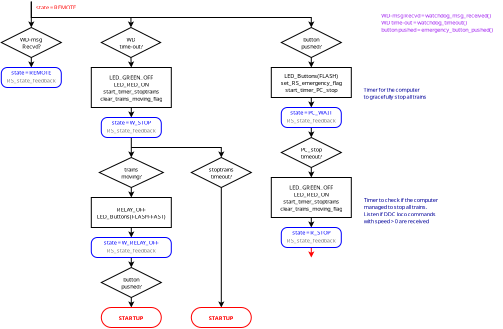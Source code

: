 <?xml version="1.0" encoding="UTF-8"?>
<dia:diagram xmlns:dia="http://www.lysator.liu.se/~alla/dia/">
  <dia:layer name="Background" visible="true" active="true">
    <dia:object type="Flowchart - Diamond" version="0" id="O0">
      <dia:attribute name="obj_pos">
        <dia:point val="0.5,1.5"/>
      </dia:attribute>
      <dia:attribute name="obj_bb">
        <dia:rectangle val="0.49,1.49;3.51,3.01"/>
      </dia:attribute>
      <dia:attribute name="elem_corner">
        <dia:point val="0.5,1.5"/>
      </dia:attribute>
      <dia:attribute name="elem_width">
        <dia:real val="3.0"/>
      </dia:attribute>
      <dia:attribute name="elem_height">
        <dia:real val="1.5"/>
      </dia:attribute>
      <dia:attribute name="border_width">
        <dia:real val="0.02"/>
      </dia:attribute>
      <dia:attribute name="show_background">
        <dia:boolean val="true"/>
      </dia:attribute>
      <dia:attribute name="padding">
        <dia:real val="0"/>
      </dia:attribute>
      <dia:attribute name="text">
        <dia:composite type="text">
          <dia:attribute name="string">
            <dia:string>#WD-msg
Recvd?#</dia:string>
          </dia:attribute>
          <dia:attribute name="font">
            <dia:font family="sans" style="0" name="Helvetica"/>
          </dia:attribute>
          <dia:attribute name="height">
            <dia:real val="0.353"/>
          </dia:attribute>
          <dia:attribute name="pos">
            <dia:point val="2,2.16"/>
          </dia:attribute>
          <dia:attribute name="color">
            <dia:color val="#000000"/>
          </dia:attribute>
          <dia:attribute name="alignment">
            <dia:enum val="1"/>
          </dia:attribute>
        </dia:composite>
      </dia:attribute>
    </dia:object>
    <dia:object type="Standard - Text" version="1" id="O1">
      <dia:attribute name="obj_pos">
        <dia:point val="2.239,0.596"/>
      </dia:attribute>
      <dia:attribute name="obj_bb">
        <dia:rectangle val="2.239,0.334;4.564,0.664"/>
      </dia:attribute>
      <dia:attribute name="text">
        <dia:composite type="text">
          <dia:attribute name="string">
            <dia:string>#state = REMOTE#</dia:string>
          </dia:attribute>
          <dia:attribute name="font">
            <dia:font family="sans" style="0" name="Helvetica"/>
          </dia:attribute>
          <dia:attribute name="height">
            <dia:real val="0.353"/>
          </dia:attribute>
          <dia:attribute name="pos">
            <dia:point val="2.239,0.596"/>
          </dia:attribute>
          <dia:attribute name="color">
            <dia:color val="#ff0000"/>
          </dia:attribute>
          <dia:attribute name="alignment">
            <dia:enum val="0"/>
          </dia:attribute>
        </dia:composite>
      </dia:attribute>
      <dia:attribute name="valign">
        <dia:enum val="3"/>
      </dia:attribute>
    </dia:object>
    <dia:object type="Standard - ZigZagLine" version="1" id="O2">
      <dia:attribute name="obj_pos">
        <dia:point val="2,0.206"/>
      </dia:attribute>
      <dia:attribute name="obj_bb">
        <dia:rectangle val="1.844,0.181;2.156,1.556"/>
      </dia:attribute>
      <dia:attribute name="orth_points">
        <dia:point val="2,0.206"/>
        <dia:point val="2,0.806"/>
        <dia:point val="2,0.806"/>
        <dia:point val="2,1.5"/>
      </dia:attribute>
      <dia:attribute name="orth_orient">
        <dia:enum val="1"/>
        <dia:enum val="0"/>
        <dia:enum val="1"/>
      </dia:attribute>
      <dia:attribute name="autorouting">
        <dia:boolean val="false"/>
      </dia:attribute>
      <dia:attribute name="line_width">
        <dia:real val="0.05"/>
      </dia:attribute>
      <dia:attribute name="end_arrow">
        <dia:enum val="22"/>
      </dia:attribute>
      <dia:attribute name="end_arrow_length">
        <dia:real val="0.2"/>
      </dia:attribute>
      <dia:attribute name="end_arrow_width">
        <dia:real val="0.2"/>
      </dia:attribute>
      <dia:connections>
        <dia:connection handle="1" to="O0" connection="0"/>
      </dia:connections>
    </dia:object>
    <dia:object type="Standard - Line" version="0" id="O3">
      <dia:attribute name="obj_pos">
        <dia:point val="2,3"/>
      </dia:attribute>
      <dia:attribute name="obj_bb">
        <dia:rectangle val="1.844,2.975;2.156,3.556"/>
      </dia:attribute>
      <dia:attribute name="conn_endpoints">
        <dia:point val="2,3"/>
        <dia:point val="2,3.5"/>
      </dia:attribute>
      <dia:attribute name="numcp">
        <dia:int val="1"/>
      </dia:attribute>
      <dia:attribute name="line_width">
        <dia:real val="0.05"/>
      </dia:attribute>
      <dia:attribute name="end_arrow">
        <dia:enum val="22"/>
      </dia:attribute>
      <dia:attribute name="end_arrow_length">
        <dia:real val="0.2"/>
      </dia:attribute>
      <dia:attribute name="end_arrow_width">
        <dia:real val="0.2"/>
      </dia:attribute>
      <dia:connections>
        <dia:connection handle="0" to="O0" connection="8"/>
        <dia:connection handle="1" to="O27" connection="1"/>
      </dia:connections>
    </dia:object>
    <dia:object type="Flowchart - Diamond" version="0" id="O4">
      <dia:attribute name="obj_pos">
        <dia:point val="5.5,1.5"/>
      </dia:attribute>
      <dia:attribute name="obj_bb">
        <dia:rectangle val="5.49,1.49;8.475,3.01"/>
      </dia:attribute>
      <dia:attribute name="elem_corner">
        <dia:point val="5.5,1.5"/>
      </dia:attribute>
      <dia:attribute name="elem_width">
        <dia:real val="2.965"/>
      </dia:attribute>
      <dia:attribute name="elem_height">
        <dia:real val="1.5"/>
      </dia:attribute>
      <dia:attribute name="border_width">
        <dia:real val="0.02"/>
      </dia:attribute>
      <dia:attribute name="show_background">
        <dia:boolean val="true"/>
      </dia:attribute>
      <dia:attribute name="padding">
        <dia:real val="0"/>
      </dia:attribute>
      <dia:attribute name="text">
        <dia:composite type="text">
          <dia:attribute name="string">
            <dia:string>#WD
time-out?#</dia:string>
          </dia:attribute>
          <dia:attribute name="font">
            <dia:font family="sans" style="0" name="Helvetica"/>
          </dia:attribute>
          <dia:attribute name="height">
            <dia:real val="0.353"/>
          </dia:attribute>
          <dia:attribute name="pos">
            <dia:point val="6.982,2.16"/>
          </dia:attribute>
          <dia:attribute name="color">
            <dia:color val="#000000"/>
          </dia:attribute>
          <dia:attribute name="alignment">
            <dia:enum val="1"/>
          </dia:attribute>
        </dia:composite>
      </dia:attribute>
    </dia:object>
    <dia:object type="Flowchart - Diamond" version="0" id="O5">
      <dia:attribute name="obj_pos">
        <dia:point val="14.5,1.5"/>
      </dia:attribute>
      <dia:attribute name="obj_bb">
        <dia:rectangle val="14.49,1.49;17.51,3.01"/>
      </dia:attribute>
      <dia:attribute name="elem_corner">
        <dia:point val="14.5,1.5"/>
      </dia:attribute>
      <dia:attribute name="elem_width">
        <dia:real val="3"/>
      </dia:attribute>
      <dia:attribute name="elem_height">
        <dia:real val="1.5"/>
      </dia:attribute>
      <dia:attribute name="border_width">
        <dia:real val="0.02"/>
      </dia:attribute>
      <dia:attribute name="show_background">
        <dia:boolean val="true"/>
      </dia:attribute>
      <dia:attribute name="padding">
        <dia:real val="0"/>
      </dia:attribute>
      <dia:attribute name="text">
        <dia:composite type="text">
          <dia:attribute name="string">
            <dia:string>#button
pushed?#</dia:string>
          </dia:attribute>
          <dia:attribute name="font">
            <dia:font family="sans" style="0" name="Helvetica"/>
          </dia:attribute>
          <dia:attribute name="height">
            <dia:real val="0.353"/>
          </dia:attribute>
          <dia:attribute name="pos">
            <dia:point val="16,2.16"/>
          </dia:attribute>
          <dia:attribute name="color">
            <dia:color val="#000000"/>
          </dia:attribute>
          <dia:attribute name="alignment">
            <dia:enum val="1"/>
          </dia:attribute>
        </dia:composite>
      </dia:attribute>
    </dia:object>
    <dia:object type="Standard - ZigZagLine" version="1" id="O6">
      <dia:attribute name="obj_pos">
        <dia:point val="2,0.2"/>
      </dia:attribute>
      <dia:attribute name="obj_bb">
        <dia:rectangle val="1.975,0.175;7.138,1.556"/>
      </dia:attribute>
      <dia:attribute name="orth_points">
        <dia:point val="2,0.2"/>
        <dia:point val="2,1"/>
        <dia:point val="6.982,1"/>
        <dia:point val="6.982,1.5"/>
      </dia:attribute>
      <dia:attribute name="orth_orient">
        <dia:enum val="1"/>
        <dia:enum val="0"/>
        <dia:enum val="1"/>
      </dia:attribute>
      <dia:attribute name="autorouting">
        <dia:boolean val="false"/>
      </dia:attribute>
      <dia:attribute name="line_width">
        <dia:real val="0.05"/>
      </dia:attribute>
      <dia:attribute name="end_arrow">
        <dia:enum val="22"/>
      </dia:attribute>
      <dia:attribute name="end_arrow_length">
        <dia:real val="0.2"/>
      </dia:attribute>
      <dia:attribute name="end_arrow_width">
        <dia:real val="0.2"/>
      </dia:attribute>
      <dia:connections>
        <dia:connection handle="1" to="O4" connection="0"/>
      </dia:connections>
    </dia:object>
    <dia:object type="Flowchart - Box" version="0" id="O7">
      <dia:attribute name="obj_pos">
        <dia:point val="5,10"/>
      </dia:attribute>
      <dia:attribute name="obj_bb">
        <dia:rectangle val="4.99,9.99;9.01,11.51"/>
      </dia:attribute>
      <dia:attribute name="elem_corner">
        <dia:point val="5,10"/>
      </dia:attribute>
      <dia:attribute name="elem_width">
        <dia:real val="4"/>
      </dia:attribute>
      <dia:attribute name="elem_height">
        <dia:real val="1.5"/>
      </dia:attribute>
      <dia:attribute name="border_width">
        <dia:real val="0.02"/>
      </dia:attribute>
      <dia:attribute name="show_background">
        <dia:boolean val="true"/>
      </dia:attribute>
      <dia:attribute name="padding">
        <dia:real val="0"/>
      </dia:attribute>
      <dia:attribute name="text">
        <dia:composite type="text">
          <dia:attribute name="string">
            <dia:string>#RELAY_OFF
LED_Buttons(FLASH-FAST)#</dia:string>
          </dia:attribute>
          <dia:attribute name="font">
            <dia:font family="sans" style="0" name="Helvetica"/>
          </dia:attribute>
          <dia:attribute name="height">
            <dia:real val="0.353"/>
          </dia:attribute>
          <dia:attribute name="pos">
            <dia:point val="7,10.66"/>
          </dia:attribute>
          <dia:attribute name="color">
            <dia:color val="#000000"/>
          </dia:attribute>
          <dia:attribute name="alignment">
            <dia:enum val="1"/>
          </dia:attribute>
        </dia:composite>
      </dia:attribute>
    </dia:object>
    <dia:object type="Standard - Line" version="0" id="O8">
      <dia:attribute name="obj_pos">
        <dia:point val="7,9.5"/>
      </dia:attribute>
      <dia:attribute name="obj_bb">
        <dia:rectangle val="6.844,9.475;7.156,10.056"/>
      </dia:attribute>
      <dia:attribute name="conn_endpoints">
        <dia:point val="7,9.5"/>
        <dia:point val="7,10"/>
      </dia:attribute>
      <dia:attribute name="numcp">
        <dia:int val="1"/>
      </dia:attribute>
      <dia:attribute name="line_width">
        <dia:real val="0.05"/>
      </dia:attribute>
      <dia:attribute name="end_arrow">
        <dia:enum val="22"/>
      </dia:attribute>
      <dia:attribute name="end_arrow_length">
        <dia:real val="0.2"/>
      </dia:attribute>
      <dia:attribute name="end_arrow_width">
        <dia:real val="0.2"/>
      </dia:attribute>
      <dia:connections>
        <dia:connection handle="0" to="O15" connection="8"/>
        <dia:connection handle="1" to="O7" connection="2"/>
      </dia:connections>
    </dia:object>
    <dia:object type="Flowchart - Diamond" version="0" id="O9">
      <dia:attribute name="obj_pos">
        <dia:point val="5.5,13.5"/>
      </dia:attribute>
      <dia:attribute name="obj_bb">
        <dia:rectangle val="5.49,13.49;8.51,15.01"/>
      </dia:attribute>
      <dia:attribute name="elem_corner">
        <dia:point val="5.5,13.5"/>
      </dia:attribute>
      <dia:attribute name="elem_width">
        <dia:real val="3.0"/>
      </dia:attribute>
      <dia:attribute name="elem_height">
        <dia:real val="1.5"/>
      </dia:attribute>
      <dia:attribute name="border_width">
        <dia:real val="0.02"/>
      </dia:attribute>
      <dia:attribute name="show_background">
        <dia:boolean val="true"/>
      </dia:attribute>
      <dia:attribute name="padding">
        <dia:real val="0"/>
      </dia:attribute>
      <dia:attribute name="text">
        <dia:composite type="text">
          <dia:attribute name="string">
            <dia:string>#button
pushed?#</dia:string>
          </dia:attribute>
          <dia:attribute name="font">
            <dia:font family="sans" style="0" name="Helvetica"/>
          </dia:attribute>
          <dia:attribute name="height">
            <dia:real val="0.353"/>
          </dia:attribute>
          <dia:attribute name="pos">
            <dia:point val="7,14.16"/>
          </dia:attribute>
          <dia:attribute name="color">
            <dia:color val="#000000"/>
          </dia:attribute>
          <dia:attribute name="alignment">
            <dia:enum val="1"/>
          </dia:attribute>
        </dia:composite>
      </dia:attribute>
    </dia:object>
    <dia:object type="Standard - Line" version="0" id="O10">
      <dia:attribute name="obj_pos">
        <dia:point val="7,11.5"/>
      </dia:attribute>
      <dia:attribute name="obj_bb">
        <dia:rectangle val="6.844,11.475;7.156,12.056"/>
      </dia:attribute>
      <dia:attribute name="conn_endpoints">
        <dia:point val="7,11.5"/>
        <dia:point val="7,12"/>
      </dia:attribute>
      <dia:attribute name="numcp">
        <dia:int val="1"/>
      </dia:attribute>
      <dia:attribute name="line_width">
        <dia:real val="0.05"/>
      </dia:attribute>
      <dia:attribute name="end_arrow">
        <dia:enum val="22"/>
      </dia:attribute>
      <dia:attribute name="end_arrow_length">
        <dia:real val="0.2"/>
      </dia:attribute>
      <dia:attribute name="end_arrow_width">
        <dia:real val="0.2"/>
      </dia:attribute>
      <dia:connections>
        <dia:connection handle="0" to="O7" connection="13"/>
        <dia:connection handle="1" to="O24" connection="1"/>
      </dia:connections>
    </dia:object>
    <dia:object type="Standard - Line" version="0" id="O11">
      <dia:attribute name="obj_pos">
        <dia:point val="16,3"/>
      </dia:attribute>
      <dia:attribute name="obj_bb">
        <dia:rectangle val="15.844,2.975;16.156,3.556"/>
      </dia:attribute>
      <dia:attribute name="conn_endpoints">
        <dia:point val="16,3"/>
        <dia:point val="16,3.5"/>
      </dia:attribute>
      <dia:attribute name="numcp">
        <dia:int val="1"/>
      </dia:attribute>
      <dia:attribute name="line_width">
        <dia:real val="0.05"/>
      </dia:attribute>
      <dia:attribute name="end_arrow">
        <dia:enum val="22"/>
      </dia:attribute>
      <dia:attribute name="end_arrow_length">
        <dia:real val="0.2"/>
      </dia:attribute>
      <dia:attribute name="end_arrow_width">
        <dia:real val="0.2"/>
      </dia:attribute>
      <dia:connections>
        <dia:connection handle="0" to="O5" connection="8"/>
        <dia:connection handle="1" to="O23" connection="2"/>
      </dia:connections>
    </dia:object>
    <dia:object type="Standard - Line" version="0" id="O12">
      <dia:attribute name="obj_pos">
        <dia:point val="7,15"/>
      </dia:attribute>
      <dia:attribute name="obj_bb">
        <dia:rectangle val="6.844,14.975;7.156,15.556"/>
      </dia:attribute>
      <dia:attribute name="conn_endpoints">
        <dia:point val="7,15"/>
        <dia:point val="7,15.5"/>
      </dia:attribute>
      <dia:attribute name="numcp">
        <dia:int val="1"/>
      </dia:attribute>
      <dia:attribute name="line_width">
        <dia:real val="0.05"/>
      </dia:attribute>
      <dia:attribute name="end_arrow">
        <dia:enum val="22"/>
      </dia:attribute>
      <dia:attribute name="end_arrow_length">
        <dia:real val="0.2"/>
      </dia:attribute>
      <dia:attribute name="end_arrow_width">
        <dia:real val="0.2"/>
      </dia:attribute>
      <dia:connections>
        <dia:connection handle="0" to="O9" connection="8"/>
        <dia:connection handle="1" to="O20" connection="2"/>
      </dia:connections>
    </dia:object>
    <dia:object type="Standard - ZigZagLine" version="1" id="O13">
      <dia:attribute name="obj_pos">
        <dia:point val="16,6.5"/>
      </dia:attribute>
      <dia:attribute name="obj_bb">
        <dia:rectangle val="15.744,6.475;16.056,7.156"/>
      </dia:attribute>
      <dia:attribute name="orth_points">
        <dia:point val="16,6.5"/>
        <dia:point val="16,7"/>
        <dia:point val="16,7"/>
        <dia:point val="16,7"/>
      </dia:attribute>
      <dia:attribute name="orth_orient">
        <dia:enum val="1"/>
        <dia:enum val="0"/>
        <dia:enum val="1"/>
      </dia:attribute>
      <dia:attribute name="autorouting">
        <dia:boolean val="false"/>
      </dia:attribute>
      <dia:attribute name="line_width">
        <dia:real val="0.05"/>
      </dia:attribute>
      <dia:attribute name="end_arrow">
        <dia:enum val="22"/>
      </dia:attribute>
      <dia:attribute name="end_arrow_length">
        <dia:real val="0.2"/>
      </dia:attribute>
      <dia:attribute name="end_arrow_width">
        <dia:real val="0.2"/>
      </dia:attribute>
      <dia:connections>
        <dia:connection handle="0" to="O48" connection="6"/>
      </dia:connections>
    </dia:object>
    <dia:object type="Standard - ZigZagLine" version="1" id="O14">
      <dia:attribute name="obj_pos">
        <dia:point val="6.5,1"/>
      </dia:attribute>
      <dia:attribute name="obj_bb">
        <dia:rectangle val="6.475,0.975;16.156,1.556"/>
      </dia:attribute>
      <dia:attribute name="orth_points">
        <dia:point val="6.5,1"/>
        <dia:point val="16,1"/>
        <dia:point val="16,1.5"/>
      </dia:attribute>
      <dia:attribute name="orth_orient">
        <dia:enum val="0"/>
        <dia:enum val="1"/>
      </dia:attribute>
      <dia:attribute name="autorouting">
        <dia:boolean val="false"/>
      </dia:attribute>
      <dia:attribute name="line_width">
        <dia:real val="0.05"/>
      </dia:attribute>
      <dia:attribute name="end_arrow">
        <dia:enum val="22"/>
      </dia:attribute>
      <dia:attribute name="end_arrow_length">
        <dia:real val="0.2"/>
      </dia:attribute>
      <dia:attribute name="end_arrow_width">
        <dia:real val="0.2"/>
      </dia:attribute>
      <dia:connections>
        <dia:connection handle="1" to="O5" connection="0"/>
      </dia:connections>
    </dia:object>
    <dia:object type="Flowchart - Diamond" version="0" id="O15">
      <dia:attribute name="obj_pos">
        <dia:point val="5.4,8"/>
      </dia:attribute>
      <dia:attribute name="obj_bb">
        <dia:rectangle val="5.39,7.99;8.61,9.51"/>
      </dia:attribute>
      <dia:attribute name="elem_corner">
        <dia:point val="5.4,8"/>
      </dia:attribute>
      <dia:attribute name="elem_width">
        <dia:real val="3.2"/>
      </dia:attribute>
      <dia:attribute name="elem_height">
        <dia:real val="1.5"/>
      </dia:attribute>
      <dia:attribute name="border_width">
        <dia:real val="0.02"/>
      </dia:attribute>
      <dia:attribute name="show_background">
        <dia:boolean val="true"/>
      </dia:attribute>
      <dia:attribute name="padding">
        <dia:real val="0"/>
      </dia:attribute>
      <dia:attribute name="text">
        <dia:composite type="text">
          <dia:attribute name="string">
            <dia:string>#trains
moving?#</dia:string>
          </dia:attribute>
          <dia:attribute name="font">
            <dia:font family="sans" style="0" name="Helvetica"/>
          </dia:attribute>
          <dia:attribute name="height">
            <dia:real val="0.353"/>
          </dia:attribute>
          <dia:attribute name="pos">
            <dia:point val="7,8.66"/>
          </dia:attribute>
          <dia:attribute name="color">
            <dia:color val="#000000"/>
          </dia:attribute>
          <dia:attribute name="alignment">
            <dia:enum val="1"/>
          </dia:attribute>
        </dia:composite>
      </dia:attribute>
    </dia:object>
    <dia:object type="Standard - Line" version="0" id="O16">
      <dia:attribute name="obj_pos">
        <dia:point val="6.982,3"/>
      </dia:attribute>
      <dia:attribute name="obj_bb">
        <dia:rectangle val="6.835,2.974;7.147,3.556"/>
      </dia:attribute>
      <dia:attribute name="conn_endpoints">
        <dia:point val="6.982,3"/>
        <dia:point val="7,3.5"/>
      </dia:attribute>
      <dia:attribute name="numcp">
        <dia:int val="1"/>
      </dia:attribute>
      <dia:attribute name="line_width">
        <dia:real val="0.05"/>
      </dia:attribute>
      <dia:attribute name="end_arrow">
        <dia:enum val="22"/>
      </dia:attribute>
      <dia:attribute name="end_arrow_length">
        <dia:real val="0.2"/>
      </dia:attribute>
      <dia:attribute name="end_arrow_width">
        <dia:real val="0.2"/>
      </dia:attribute>
      <dia:connections>
        <dia:connection handle="0" to="O4" connection="8"/>
        <dia:connection handle="1" to="O32" connection="2"/>
      </dia:connections>
    </dia:object>
    <dia:object type="Standard - ZigZagLine" version="1" id="O17">
      <dia:attribute name="obj_pos">
        <dia:point val="11.5,9.5"/>
      </dia:attribute>
      <dia:attribute name="obj_bb">
        <dia:rectangle val="11.344,9.5;11.656,15.556"/>
      </dia:attribute>
      <dia:attribute name="orth_points">
        <dia:point val="11.5,9.5"/>
        <dia:point val="11.5,9.5"/>
        <dia:point val="11.5,15.5"/>
      </dia:attribute>
      <dia:attribute name="orth_orient">
        <dia:enum val="0"/>
        <dia:enum val="1"/>
      </dia:attribute>
      <dia:attribute name="autorouting">
        <dia:boolean val="false"/>
      </dia:attribute>
      <dia:attribute name="line_width">
        <dia:real val="0.05"/>
      </dia:attribute>
      <dia:attribute name="end_arrow">
        <dia:enum val="22"/>
      </dia:attribute>
      <dia:attribute name="end_arrow_length">
        <dia:real val="0.2"/>
      </dia:attribute>
      <dia:attribute name="end_arrow_width">
        <dia:real val="0.2"/>
      </dia:attribute>
      <dia:connections>
        <dia:connection handle="0" to="O33" connection="8"/>
        <dia:connection handle="1" to="O21" connection="2"/>
      </dia:connections>
    </dia:object>
    <dia:object type="Standard - Line" version="0" id="O18">
      <dia:attribute name="obj_pos">
        <dia:point val="7,13"/>
      </dia:attribute>
      <dia:attribute name="obj_bb">
        <dia:rectangle val="6.844,12.975;7.156,13.556"/>
      </dia:attribute>
      <dia:attribute name="conn_endpoints">
        <dia:point val="7,13"/>
        <dia:point val="7,13.5"/>
      </dia:attribute>
      <dia:attribute name="numcp">
        <dia:int val="1"/>
      </dia:attribute>
      <dia:attribute name="line_width">
        <dia:real val="0.05"/>
      </dia:attribute>
      <dia:attribute name="end_arrow">
        <dia:enum val="22"/>
      </dia:attribute>
      <dia:attribute name="end_arrow_length">
        <dia:real val="0.2"/>
      </dia:attribute>
      <dia:attribute name="end_arrow_width">
        <dia:real val="0.2"/>
      </dia:attribute>
      <dia:connections>
        <dia:connection handle="0" to="O24" connection="6"/>
        <dia:connection handle="1" to="O9" connection="0"/>
      </dia:connections>
    </dia:object>
    <dia:object type="Standard - Line" version="0" id="O19">
      <dia:attribute name="obj_pos">
        <dia:point val="16,5"/>
      </dia:attribute>
      <dia:attribute name="obj_bb">
        <dia:rectangle val="15.844,4.975;16.156,5.556"/>
      </dia:attribute>
      <dia:attribute name="conn_endpoints">
        <dia:point val="16,5"/>
        <dia:point val="16,5.5"/>
      </dia:attribute>
      <dia:attribute name="numcp">
        <dia:int val="1"/>
      </dia:attribute>
      <dia:attribute name="line_width">
        <dia:real val="0.05"/>
      </dia:attribute>
      <dia:attribute name="end_arrow">
        <dia:enum val="22"/>
      </dia:attribute>
      <dia:attribute name="end_arrow_length">
        <dia:real val="0.2"/>
      </dia:attribute>
      <dia:attribute name="end_arrow_width">
        <dia:real val="0.2"/>
      </dia:attribute>
      <dia:connections>
        <dia:connection handle="0" to="O23" connection="13"/>
        <dia:connection handle="1" to="O48" connection="1"/>
      </dia:connections>
    </dia:object>
    <dia:object type="Flowchart - Terminal" version="1" id="O20">
      <dia:attribute name="obj_pos">
        <dia:point val="5.5,15.5"/>
      </dia:attribute>
      <dia:attribute name="obj_bb">
        <dia:rectangle val="5.485,15.485;8.515,16.515"/>
      </dia:attribute>
      <dia:attribute name="meta">
        <dia:composite type="dict"/>
      </dia:attribute>
      <dia:attribute name="elem_corner">
        <dia:point val="5.5,15.5"/>
      </dia:attribute>
      <dia:attribute name="elem_width">
        <dia:real val="3.0"/>
      </dia:attribute>
      <dia:attribute name="elem_height">
        <dia:real val="1"/>
      </dia:attribute>
      <dia:attribute name="line_width">
        <dia:real val="0.03"/>
      </dia:attribute>
      <dia:attribute name="line_colour">
        <dia:color val="#ff0000"/>
      </dia:attribute>
      <dia:attribute name="fill_colour">
        <dia:color val="#ffffff"/>
      </dia:attribute>
      <dia:attribute name="show_background">
        <dia:boolean val="true"/>
      </dia:attribute>
      <dia:attribute name="line_style">
        <dia:enum val="0"/>
        <dia:real val="1"/>
      </dia:attribute>
      <dia:attribute name="padding">
        <dia:real val="0"/>
      </dia:attribute>
      <dia:attribute name="text">
        <dia:composite type="text">
          <dia:attribute name="string">
            <dia:string>#STARTUP#</dia:string>
          </dia:attribute>
          <dia:attribute name="font">
            <dia:font family="sans" style="80" name="Helvetica-Bold"/>
          </dia:attribute>
          <dia:attribute name="height">
            <dia:real val="0.353"/>
          </dia:attribute>
          <dia:attribute name="pos">
            <dia:point val="7,16.088"/>
          </dia:attribute>
          <dia:attribute name="color">
            <dia:color val="#ff0000"/>
          </dia:attribute>
          <dia:attribute name="alignment">
            <dia:enum val="1"/>
          </dia:attribute>
        </dia:composite>
      </dia:attribute>
      <dia:attribute name="flip_horizontal">
        <dia:boolean val="false"/>
      </dia:attribute>
      <dia:attribute name="flip_vertical">
        <dia:boolean val="false"/>
      </dia:attribute>
      <dia:attribute name="subscale">
        <dia:real val="1"/>
      </dia:attribute>
    </dia:object>
    <dia:object type="Flowchart - Terminal" version="1" id="O21">
      <dia:attribute name="obj_pos">
        <dia:point val="10,15.5"/>
      </dia:attribute>
      <dia:attribute name="obj_bb">
        <dia:rectangle val="9.985,15.485;13.015,16.515"/>
      </dia:attribute>
      <dia:attribute name="meta">
        <dia:composite type="dict"/>
      </dia:attribute>
      <dia:attribute name="elem_corner">
        <dia:point val="10,15.5"/>
      </dia:attribute>
      <dia:attribute name="elem_width">
        <dia:real val="3.0"/>
      </dia:attribute>
      <dia:attribute name="elem_height">
        <dia:real val="1"/>
      </dia:attribute>
      <dia:attribute name="line_width">
        <dia:real val="0.03"/>
      </dia:attribute>
      <dia:attribute name="line_colour">
        <dia:color val="#ff0000"/>
      </dia:attribute>
      <dia:attribute name="fill_colour">
        <dia:color val="#ffffff"/>
      </dia:attribute>
      <dia:attribute name="show_background">
        <dia:boolean val="true"/>
      </dia:attribute>
      <dia:attribute name="line_style">
        <dia:enum val="0"/>
        <dia:real val="1"/>
      </dia:attribute>
      <dia:attribute name="padding">
        <dia:real val="0"/>
      </dia:attribute>
      <dia:attribute name="text">
        <dia:composite type="text">
          <dia:attribute name="string">
            <dia:string>#STARTUP#</dia:string>
          </dia:attribute>
          <dia:attribute name="font">
            <dia:font family="sans" style="80" name="Helvetica-Bold"/>
          </dia:attribute>
          <dia:attribute name="height">
            <dia:real val="0.353"/>
          </dia:attribute>
          <dia:attribute name="pos">
            <dia:point val="11.5,16.088"/>
          </dia:attribute>
          <dia:attribute name="color">
            <dia:color val="#ff0000"/>
          </dia:attribute>
          <dia:attribute name="alignment">
            <dia:enum val="1"/>
          </dia:attribute>
        </dia:composite>
      </dia:attribute>
      <dia:attribute name="flip_horizontal">
        <dia:boolean val="false"/>
      </dia:attribute>
      <dia:attribute name="flip_vertical">
        <dia:boolean val="false"/>
      </dia:attribute>
      <dia:attribute name="subscale">
        <dia:real val="1"/>
      </dia:attribute>
    </dia:object>
    <dia:object type="Standard - Text" version="1" id="O22">
      <dia:attribute name="obj_pos">
        <dia:point val="19.5,1"/>
      </dia:attribute>
      <dia:attribute name="obj_bb">
        <dia:rectangle val="19.5,0.738;26.055,1.773"/>
      </dia:attribute>
      <dia:attribute name="text">
        <dia:composite type="text">
          <dia:attribute name="string">
            <dia:string>#WD-msg Recvd = watchdog_msg_received()
WD time-out = watchdog_timeout()
button pushed = emergency_button_pushed()#</dia:string>
          </dia:attribute>
          <dia:attribute name="font">
            <dia:font family="sans" style="0" name="Helvetica"/>
          </dia:attribute>
          <dia:attribute name="height">
            <dia:real val="0.353"/>
          </dia:attribute>
          <dia:attribute name="pos">
            <dia:point val="19.5,1"/>
          </dia:attribute>
          <dia:attribute name="color">
            <dia:color val="#a020f0"/>
          </dia:attribute>
          <dia:attribute name="alignment">
            <dia:enum val="0"/>
          </dia:attribute>
        </dia:composite>
      </dia:attribute>
      <dia:attribute name="valign">
        <dia:enum val="3"/>
      </dia:attribute>
    </dia:object>
    <dia:object type="Flowchart - Box" version="0" id="O23">
      <dia:attribute name="obj_pos">
        <dia:point val="14,3.5"/>
      </dia:attribute>
      <dia:attribute name="obj_bb">
        <dia:rectangle val="13.99,3.49;18.01,5.01"/>
      </dia:attribute>
      <dia:attribute name="elem_corner">
        <dia:point val="14,3.5"/>
      </dia:attribute>
      <dia:attribute name="elem_width">
        <dia:real val="4"/>
      </dia:attribute>
      <dia:attribute name="elem_height">
        <dia:real val="1.5"/>
      </dia:attribute>
      <dia:attribute name="border_width">
        <dia:real val="0.02"/>
      </dia:attribute>
      <dia:attribute name="show_background">
        <dia:boolean val="true"/>
      </dia:attribute>
      <dia:attribute name="padding">
        <dia:real val="0"/>
      </dia:attribute>
      <dia:attribute name="text">
        <dia:composite type="text">
          <dia:attribute name="string">
            <dia:string>#LED_Buttons(FLASH)
set_RS_emergency_flag
start_timer_PC_stop#</dia:string>
          </dia:attribute>
          <dia:attribute name="font">
            <dia:font family="sans" style="0" name="Helvetica"/>
          </dia:attribute>
          <dia:attribute name="height">
            <dia:real val="0.353"/>
          </dia:attribute>
          <dia:attribute name="pos">
            <dia:point val="16,3.983"/>
          </dia:attribute>
          <dia:attribute name="color">
            <dia:color val="#000000"/>
          </dia:attribute>
          <dia:attribute name="alignment">
            <dia:enum val="1"/>
          </dia:attribute>
        </dia:composite>
      </dia:attribute>
    </dia:object>
    <dia:group>
      <dia:object type="Standard - Box" version="0" id="O24">
        <dia:attribute name="obj_pos">
          <dia:point val="5,12"/>
        </dia:attribute>
        <dia:attribute name="obj_bb">
          <dia:rectangle val="4.985,11.985;9.015,13.015"/>
        </dia:attribute>
        <dia:attribute name="elem_corner">
          <dia:point val="5,12"/>
        </dia:attribute>
        <dia:attribute name="elem_width">
          <dia:real val="4.0"/>
        </dia:attribute>
        <dia:attribute name="elem_height">
          <dia:real val="1"/>
        </dia:attribute>
        <dia:attribute name="border_width">
          <dia:real val="0.03"/>
        </dia:attribute>
        <dia:attribute name="border_color">
          <dia:color val="#0000ff"/>
        </dia:attribute>
        <dia:attribute name="show_background">
          <dia:boolean val="false"/>
        </dia:attribute>
        <dia:attribute name="corner_radius">
          <dia:real val="0.3"/>
        </dia:attribute>
      </dia:object>
      <dia:object type="Standard - Text" version="1" id="O25">
        <dia:attribute name="obj_pos">
          <dia:point val="7,12.354"/>
        </dia:attribute>
        <dia:attribute name="obj_bb">
          <dia:rectangle val="5.436,12.091;8.564,12.421"/>
        </dia:attribute>
        <dia:attribute name="text">
          <dia:composite type="text">
            <dia:attribute name="string">
              <dia:string>#state = W_RELAY_OFF#</dia:string>
            </dia:attribute>
            <dia:attribute name="font">
              <dia:font family="sans" style="0" name="Helvetica"/>
            </dia:attribute>
            <dia:attribute name="height">
              <dia:real val="0.353"/>
            </dia:attribute>
            <dia:attribute name="pos">
              <dia:point val="7,12.354"/>
            </dia:attribute>
            <dia:attribute name="color">
              <dia:color val="#0000ff"/>
            </dia:attribute>
            <dia:attribute name="alignment">
              <dia:enum val="1"/>
            </dia:attribute>
          </dia:composite>
        </dia:attribute>
        <dia:attribute name="valign">
          <dia:enum val="3"/>
        </dia:attribute>
      </dia:object>
      <dia:object type="Standard - Text" version="1" id="O26">
        <dia:attribute name="obj_pos">
          <dia:point val="7,12.751"/>
        </dia:attribute>
        <dia:attribute name="obj_bb">
          <dia:rectangle val="5.661,12.489;8.339,12.819"/>
        </dia:attribute>
        <dia:attribute name="text">
          <dia:composite type="text">
            <dia:attribute name="string">
              <dia:string>#RS_state_feedback#</dia:string>
            </dia:attribute>
            <dia:attribute name="font">
              <dia:font family="sans" style="0" name="Helvetica"/>
            </dia:attribute>
            <dia:attribute name="height">
              <dia:real val="0.353"/>
            </dia:attribute>
            <dia:attribute name="pos">
              <dia:point val="7,12.751"/>
            </dia:attribute>
            <dia:attribute name="color">
              <dia:color val="#7f7f7f"/>
            </dia:attribute>
            <dia:attribute name="alignment">
              <dia:enum val="1"/>
            </dia:attribute>
          </dia:composite>
        </dia:attribute>
        <dia:attribute name="valign">
          <dia:enum val="3"/>
        </dia:attribute>
      </dia:object>
    </dia:group>
    <dia:group>
      <dia:object type="Standard - Box" version="0" id="O27">
        <dia:attribute name="obj_pos">
          <dia:point val="0.5,3.5"/>
        </dia:attribute>
        <dia:attribute name="obj_bb">
          <dia:rectangle val="0.485,3.485;3.515,4.515"/>
        </dia:attribute>
        <dia:attribute name="elem_corner">
          <dia:point val="0.5,3.5"/>
        </dia:attribute>
        <dia:attribute name="elem_width">
          <dia:real val="3"/>
        </dia:attribute>
        <dia:attribute name="elem_height">
          <dia:real val="1"/>
        </dia:attribute>
        <dia:attribute name="border_width">
          <dia:real val="0.03"/>
        </dia:attribute>
        <dia:attribute name="border_color">
          <dia:color val="#0000ff"/>
        </dia:attribute>
        <dia:attribute name="show_background">
          <dia:boolean val="false"/>
        </dia:attribute>
        <dia:attribute name="corner_radius">
          <dia:real val="0.3"/>
        </dia:attribute>
      </dia:object>
      <dia:object type="Standard - Text" version="1" id="O28">
        <dia:attribute name="obj_pos">
          <dia:point val="2,3.854"/>
        </dia:attribute>
        <dia:attribute name="obj_bb">
          <dia:rectangle val="0.838,3.592;3.163,3.922"/>
        </dia:attribute>
        <dia:attribute name="text">
          <dia:composite type="text">
            <dia:attribute name="string">
              <dia:string>#state = REMOTE#</dia:string>
            </dia:attribute>
            <dia:attribute name="font">
              <dia:font family="sans" style="0" name="Helvetica"/>
            </dia:attribute>
            <dia:attribute name="height">
              <dia:real val="0.353"/>
            </dia:attribute>
            <dia:attribute name="pos">
              <dia:point val="2,3.854"/>
            </dia:attribute>
            <dia:attribute name="color">
              <dia:color val="#0000ff"/>
            </dia:attribute>
            <dia:attribute name="alignment">
              <dia:enum val="1"/>
            </dia:attribute>
          </dia:composite>
        </dia:attribute>
        <dia:attribute name="valign">
          <dia:enum val="3"/>
        </dia:attribute>
      </dia:object>
      <dia:object type="Standard - Text" version="1" id="O29">
        <dia:attribute name="obj_pos">
          <dia:point val="2,4.251"/>
        </dia:attribute>
        <dia:attribute name="obj_bb">
          <dia:rectangle val="0.661,3.989;3.339,4.319"/>
        </dia:attribute>
        <dia:attribute name="text">
          <dia:composite type="text">
            <dia:attribute name="string">
              <dia:string>#RS_state_feedback#</dia:string>
            </dia:attribute>
            <dia:attribute name="font">
              <dia:font family="sans" style="0" name="Helvetica"/>
            </dia:attribute>
            <dia:attribute name="height">
              <dia:real val="0.353"/>
            </dia:attribute>
            <dia:attribute name="pos">
              <dia:point val="2,4.251"/>
            </dia:attribute>
            <dia:attribute name="color">
              <dia:color val="#7f7f7f"/>
            </dia:attribute>
            <dia:attribute name="alignment">
              <dia:enum val="1"/>
            </dia:attribute>
          </dia:composite>
        </dia:attribute>
        <dia:attribute name="valign">
          <dia:enum val="3"/>
        </dia:attribute>
      </dia:object>
    </dia:group>
    <dia:object type="Standard - ZigZagLine" version="1" id="O30">
      <dia:attribute name="obj_pos">
        <dia:point val="16,12.5"/>
      </dia:attribute>
      <dia:attribute name="obj_bb">
        <dia:rectangle val="15.744,12.475;16.056,13.156"/>
      </dia:attribute>
      <dia:attribute name="orth_points">
        <dia:point val="16,12.5"/>
        <dia:point val="16,13"/>
        <dia:point val="16,13"/>
        <dia:point val="16,13"/>
      </dia:attribute>
      <dia:attribute name="orth_orient">
        <dia:enum val="1"/>
        <dia:enum val="0"/>
        <dia:enum val="1"/>
      </dia:attribute>
      <dia:attribute name="autorouting">
        <dia:boolean val="false"/>
      </dia:attribute>
      <dia:attribute name="line_color">
        <dia:color val="#ff0000"/>
      </dia:attribute>
      <dia:attribute name="line_width">
        <dia:real val="0.05"/>
      </dia:attribute>
      <dia:attribute name="end_arrow">
        <dia:enum val="22"/>
      </dia:attribute>
      <dia:attribute name="end_arrow_length">
        <dia:real val="0.2"/>
      </dia:attribute>
      <dia:attribute name="end_arrow_width">
        <dia:real val="0.2"/>
      </dia:attribute>
      <dia:connections>
        <dia:connection handle="0" to="O43" connection="6"/>
      </dia:connections>
    </dia:object>
    <dia:object type="Standard - ZigZagLine" version="1" id="O31">
      <dia:attribute name="obj_pos">
        <dia:point val="16,8.5"/>
      </dia:attribute>
      <dia:attribute name="obj_bb">
        <dia:rectangle val="15.744,8.475;16.056,9.156"/>
      </dia:attribute>
      <dia:attribute name="orth_points">
        <dia:point val="16,8.5"/>
        <dia:point val="16,9"/>
        <dia:point val="16,9"/>
        <dia:point val="16,9"/>
      </dia:attribute>
      <dia:attribute name="orth_orient">
        <dia:enum val="1"/>
        <dia:enum val="0"/>
        <dia:enum val="1"/>
      </dia:attribute>
      <dia:attribute name="autorouting">
        <dia:boolean val="false"/>
      </dia:attribute>
      <dia:attribute name="line_width">
        <dia:real val="0.05"/>
      </dia:attribute>
      <dia:attribute name="end_arrow">
        <dia:enum val="22"/>
      </dia:attribute>
      <dia:attribute name="end_arrow_length">
        <dia:real val="0.2"/>
      </dia:attribute>
      <dia:attribute name="end_arrow_width">
        <dia:real val="0.2"/>
      </dia:attribute>
      <dia:connections>
        <dia:connection handle="0" to="O47" connection="8"/>
      </dia:connections>
    </dia:object>
    <dia:object type="Flowchart - Box" version="0" id="O32">
      <dia:attribute name="obj_pos">
        <dia:point val="5,3.5"/>
      </dia:attribute>
      <dia:attribute name="obj_bb">
        <dia:rectangle val="4.99,3.49;9.01,5.51"/>
      </dia:attribute>
      <dia:attribute name="elem_corner">
        <dia:point val="5,3.5"/>
      </dia:attribute>
      <dia:attribute name="elem_width">
        <dia:real val="4"/>
      </dia:attribute>
      <dia:attribute name="elem_height">
        <dia:real val="2.0"/>
      </dia:attribute>
      <dia:attribute name="border_width">
        <dia:real val="0.02"/>
      </dia:attribute>
      <dia:attribute name="show_background">
        <dia:boolean val="true"/>
      </dia:attribute>
      <dia:attribute name="padding">
        <dia:real val="0"/>
      </dia:attribute>
      <dia:attribute name="text">
        <dia:composite type="text">
          <dia:attribute name="string">
            <dia:string>#LED_GREEN_OFF
LED_RED_ON
start_timer_stoptrains
clear_trains_moving_flag#</dia:string>
          </dia:attribute>
          <dia:attribute name="font">
            <dia:font family="sans" style="0" name="Helvetica"/>
          </dia:attribute>
          <dia:attribute name="height">
            <dia:real val="0.353"/>
          </dia:attribute>
          <dia:attribute name="pos">
            <dia:point val="7,4.057"/>
          </dia:attribute>
          <dia:attribute name="color">
            <dia:color val="#000000"/>
          </dia:attribute>
          <dia:attribute name="alignment">
            <dia:enum val="1"/>
          </dia:attribute>
        </dia:composite>
      </dia:attribute>
    </dia:object>
    <dia:object type="Flowchart - Diamond" version="0" id="O33">
      <dia:attribute name="obj_pos">
        <dia:point val="10,8"/>
      </dia:attribute>
      <dia:attribute name="obj_bb">
        <dia:rectangle val="9.99,7.99;13.01,9.51"/>
      </dia:attribute>
      <dia:attribute name="elem_corner">
        <dia:point val="10,8"/>
      </dia:attribute>
      <dia:attribute name="elem_width">
        <dia:real val="3"/>
      </dia:attribute>
      <dia:attribute name="elem_height">
        <dia:real val="1.5"/>
      </dia:attribute>
      <dia:attribute name="border_width">
        <dia:real val="0.02"/>
      </dia:attribute>
      <dia:attribute name="show_background">
        <dia:boolean val="true"/>
      </dia:attribute>
      <dia:attribute name="padding">
        <dia:real val="0"/>
      </dia:attribute>
      <dia:attribute name="text">
        <dia:composite type="text">
          <dia:attribute name="string">
            <dia:string>#stoptrains
timeout?#</dia:string>
          </dia:attribute>
          <dia:attribute name="font">
            <dia:font family="sans" style="0" name="Helvetica"/>
          </dia:attribute>
          <dia:attribute name="height">
            <dia:real val="0.353"/>
          </dia:attribute>
          <dia:attribute name="pos">
            <dia:point val="11.5,8.66"/>
          </dia:attribute>
          <dia:attribute name="color">
            <dia:color val="#000000"/>
          </dia:attribute>
          <dia:attribute name="alignment">
            <dia:enum val="1"/>
          </dia:attribute>
        </dia:composite>
      </dia:attribute>
    </dia:object>
    <dia:object type="Standard - ZigZagLine" version="1" id="O34">
      <dia:attribute name="obj_pos">
        <dia:point val="7,7.5"/>
      </dia:attribute>
      <dia:attribute name="obj_bb">
        <dia:rectangle val="6.975,7.475;11.656,8.056"/>
      </dia:attribute>
      <dia:attribute name="orth_points">
        <dia:point val="7,7.5"/>
        <dia:point val="11.5,7.5"/>
        <dia:point val="11.5,8"/>
      </dia:attribute>
      <dia:attribute name="orth_orient">
        <dia:enum val="0"/>
        <dia:enum val="1"/>
      </dia:attribute>
      <dia:attribute name="autorouting">
        <dia:boolean val="false"/>
      </dia:attribute>
      <dia:attribute name="line_width">
        <dia:real val="0.05"/>
      </dia:attribute>
      <dia:attribute name="end_arrow">
        <dia:enum val="22"/>
      </dia:attribute>
      <dia:attribute name="end_arrow_length">
        <dia:real val="0.2"/>
      </dia:attribute>
      <dia:attribute name="end_arrow_width">
        <dia:real val="0.2"/>
      </dia:attribute>
      <dia:connections>
        <dia:connection handle="0" to="O35" connection="0"/>
        <dia:connection handle="1" to="O33" connection="0"/>
      </dia:connections>
    </dia:object>
    <dia:object type="Standard - Line" version="0" id="O35">
      <dia:attribute name="obj_pos">
        <dia:point val="7,7"/>
      </dia:attribute>
      <dia:attribute name="obj_bb">
        <dia:rectangle val="6.844,6.975;7.156,8.056"/>
      </dia:attribute>
      <dia:attribute name="conn_endpoints">
        <dia:point val="7,7"/>
        <dia:point val="7,8"/>
      </dia:attribute>
      <dia:attribute name="numcp">
        <dia:int val="1"/>
      </dia:attribute>
      <dia:attribute name="line_width">
        <dia:real val="0.05"/>
      </dia:attribute>
      <dia:attribute name="end_arrow">
        <dia:enum val="22"/>
      </dia:attribute>
      <dia:attribute name="end_arrow_length">
        <dia:real val="0.2"/>
      </dia:attribute>
      <dia:attribute name="end_arrow_width">
        <dia:real val="0.2"/>
      </dia:attribute>
      <dia:connections>
        <dia:connection handle="0" to="O37" connection="6"/>
        <dia:connection handle="1" to="O15" connection="0"/>
      </dia:connections>
    </dia:object>
    <dia:object type="Standard - Line" version="0" id="O36">
      <dia:attribute name="obj_pos">
        <dia:point val="7,5.5"/>
      </dia:attribute>
      <dia:attribute name="obj_bb">
        <dia:rectangle val="6.844,5.475;7.156,6.056"/>
      </dia:attribute>
      <dia:attribute name="conn_endpoints">
        <dia:point val="7,5.5"/>
        <dia:point val="7,6"/>
      </dia:attribute>
      <dia:attribute name="numcp">
        <dia:int val="1"/>
      </dia:attribute>
      <dia:attribute name="line_width">
        <dia:real val="0.05"/>
      </dia:attribute>
      <dia:attribute name="end_arrow">
        <dia:enum val="22"/>
      </dia:attribute>
      <dia:attribute name="end_arrow_length">
        <dia:real val="0.2"/>
      </dia:attribute>
      <dia:attribute name="end_arrow_width">
        <dia:real val="0.2"/>
      </dia:attribute>
      <dia:connections>
        <dia:connection handle="0" to="O32" connection="13"/>
        <dia:connection handle="1" to="O37" connection="1"/>
      </dia:connections>
    </dia:object>
    <dia:group>
      <dia:object type="Standard - Box" version="0" id="O37">
        <dia:attribute name="obj_pos">
          <dia:point val="5.5,6"/>
        </dia:attribute>
        <dia:attribute name="obj_bb">
          <dia:rectangle val="5.485,5.985;8.515,7.015"/>
        </dia:attribute>
        <dia:attribute name="elem_corner">
          <dia:point val="5.5,6"/>
        </dia:attribute>
        <dia:attribute name="elem_width">
          <dia:real val="3"/>
        </dia:attribute>
        <dia:attribute name="elem_height">
          <dia:real val="1"/>
        </dia:attribute>
        <dia:attribute name="border_width">
          <dia:real val="0.03"/>
        </dia:attribute>
        <dia:attribute name="border_color">
          <dia:color val="#0000ff"/>
        </dia:attribute>
        <dia:attribute name="show_background">
          <dia:boolean val="false"/>
        </dia:attribute>
        <dia:attribute name="corner_radius">
          <dia:real val="0.3"/>
        </dia:attribute>
      </dia:object>
      <dia:object type="Standard - Text" version="1" id="O38">
        <dia:attribute name="obj_pos">
          <dia:point val="7,6.354"/>
        </dia:attribute>
        <dia:attribute name="obj_bb">
          <dia:rectangle val="5.85,6.092;8.15,6.422"/>
        </dia:attribute>
        <dia:attribute name="text">
          <dia:composite type="text">
            <dia:attribute name="string">
              <dia:string>#state = W_STOP#</dia:string>
            </dia:attribute>
            <dia:attribute name="font">
              <dia:font family="sans" style="0" name="Helvetica"/>
            </dia:attribute>
            <dia:attribute name="height">
              <dia:real val="0.353"/>
            </dia:attribute>
            <dia:attribute name="pos">
              <dia:point val="7,6.354"/>
            </dia:attribute>
            <dia:attribute name="color">
              <dia:color val="#0000ff"/>
            </dia:attribute>
            <dia:attribute name="alignment">
              <dia:enum val="1"/>
            </dia:attribute>
          </dia:composite>
        </dia:attribute>
        <dia:attribute name="valign">
          <dia:enum val="3"/>
        </dia:attribute>
      </dia:object>
      <dia:object type="Standard - Text" version="1" id="O39">
        <dia:attribute name="obj_pos">
          <dia:point val="7,6.751"/>
        </dia:attribute>
        <dia:attribute name="obj_bb">
          <dia:rectangle val="5.661,6.489;8.339,6.819"/>
        </dia:attribute>
        <dia:attribute name="text">
          <dia:composite type="text">
            <dia:attribute name="string">
              <dia:string>#RS_state_feedback#</dia:string>
            </dia:attribute>
            <dia:attribute name="font">
              <dia:font family="sans" style="0" name="Helvetica"/>
            </dia:attribute>
            <dia:attribute name="height">
              <dia:real val="0.353"/>
            </dia:attribute>
            <dia:attribute name="pos">
              <dia:point val="7,6.751"/>
            </dia:attribute>
            <dia:attribute name="color">
              <dia:color val="#7f7f7f"/>
            </dia:attribute>
            <dia:attribute name="alignment">
              <dia:enum val="1"/>
            </dia:attribute>
          </dia:composite>
        </dia:attribute>
        <dia:attribute name="valign">
          <dia:enum val="3"/>
        </dia:attribute>
      </dia:object>
    </dia:group>
    <dia:object type="Standard - Text" version="1" id="O40">
      <dia:attribute name="obj_pos">
        <dia:point val="18.606,4.71"/>
      </dia:attribute>
      <dia:attribute name="obj_bb">
        <dia:rectangle val="18.606,4.447;22.388,5.13"/>
      </dia:attribute>
      <dia:attribute name="text">
        <dia:composite type="text">
          <dia:attribute name="string">
            <dia:string>#Timer for the computer
to gracefully stop all trains#</dia:string>
          </dia:attribute>
          <dia:attribute name="font">
            <dia:font family="sans" style="0" name="Helvetica"/>
          </dia:attribute>
          <dia:attribute name="height">
            <dia:real val="0.353"/>
          </dia:attribute>
          <dia:attribute name="pos">
            <dia:point val="18.606,4.71"/>
          </dia:attribute>
          <dia:attribute name="color">
            <dia:color val="#000099"/>
          </dia:attribute>
          <dia:attribute name="alignment">
            <dia:enum val="0"/>
          </dia:attribute>
        </dia:composite>
      </dia:attribute>
      <dia:attribute name="valign">
        <dia:enum val="3"/>
      </dia:attribute>
    </dia:object>
    <dia:object type="Standard - Line" version="0" id="O41">
      <dia:attribute name="obj_pos">
        <dia:point val="16,11"/>
      </dia:attribute>
      <dia:attribute name="obj_bb">
        <dia:rectangle val="15.844,10.975;16.156,11.556"/>
      </dia:attribute>
      <dia:attribute name="conn_endpoints">
        <dia:point val="16,11"/>
        <dia:point val="16,11.5"/>
      </dia:attribute>
      <dia:attribute name="numcp">
        <dia:int val="1"/>
      </dia:attribute>
      <dia:attribute name="line_width">
        <dia:real val="0.05"/>
      </dia:attribute>
      <dia:attribute name="end_arrow">
        <dia:enum val="22"/>
      </dia:attribute>
      <dia:attribute name="end_arrow_length">
        <dia:real val="0.2"/>
      </dia:attribute>
      <dia:attribute name="end_arrow_width">
        <dia:real val="0.2"/>
      </dia:attribute>
      <dia:connections>
        <dia:connection handle="0" to="O46" connection="13"/>
        <dia:connection handle="1" to="O43" connection="1"/>
      </dia:connections>
    </dia:object>
    <dia:object type="Standard - Text" version="1" id="O42">
      <dia:attribute name="obj_pos">
        <dia:point val="18.623,10.225"/>
      </dia:attribute>
      <dia:attribute name="obj_bb">
        <dia:rectangle val="18.623,9.962;22.996,11.35"/>
      </dia:attribute>
      <dia:attribute name="text">
        <dia:composite type="text">
          <dia:attribute name="string">
            <dia:string>#Timer to check if the computer
managed to stop all trains. 
Listen if DDC loco commands
with speed &gt; 0 are received#</dia:string>
          </dia:attribute>
          <dia:attribute name="font">
            <dia:font family="sans" style="0" name="Helvetica"/>
          </dia:attribute>
          <dia:attribute name="height">
            <dia:real val="0.353"/>
          </dia:attribute>
          <dia:attribute name="pos">
            <dia:point val="18.623,10.225"/>
          </dia:attribute>
          <dia:attribute name="color">
            <dia:color val="#000099"/>
          </dia:attribute>
          <dia:attribute name="alignment">
            <dia:enum val="0"/>
          </dia:attribute>
        </dia:composite>
      </dia:attribute>
      <dia:attribute name="valign">
        <dia:enum val="3"/>
      </dia:attribute>
    </dia:object>
    <dia:group>
      <dia:object type="Standard - Box" version="0" id="O43">
        <dia:attribute name="obj_pos">
          <dia:point val="14.5,11.5"/>
        </dia:attribute>
        <dia:attribute name="obj_bb">
          <dia:rectangle val="14.485,11.485;17.515,12.515"/>
        </dia:attribute>
        <dia:attribute name="elem_corner">
          <dia:point val="14.5,11.5"/>
        </dia:attribute>
        <dia:attribute name="elem_width">
          <dia:real val="3"/>
        </dia:attribute>
        <dia:attribute name="elem_height">
          <dia:real val="1"/>
        </dia:attribute>
        <dia:attribute name="border_width">
          <dia:real val="0.03"/>
        </dia:attribute>
        <dia:attribute name="border_color">
          <dia:color val="#0000ff"/>
        </dia:attribute>
        <dia:attribute name="show_background">
          <dia:boolean val="false"/>
        </dia:attribute>
        <dia:attribute name="corner_radius">
          <dia:real val="0.3"/>
        </dia:attribute>
      </dia:object>
      <dia:object type="Standard - Text" version="1" id="O44">
        <dia:attribute name="obj_pos">
          <dia:point val="16,11.854"/>
        </dia:attribute>
        <dia:attribute name="obj_bb">
          <dia:rectangle val="14.891,11.591;17.109,11.921"/>
        </dia:attribute>
        <dia:attribute name="text">
          <dia:composite type="text">
            <dia:attribute name="string">
              <dia:string>#state = R_STOP#</dia:string>
            </dia:attribute>
            <dia:attribute name="font">
              <dia:font family="sans" style="0" name="Helvetica"/>
            </dia:attribute>
            <dia:attribute name="height">
              <dia:real val="0.353"/>
            </dia:attribute>
            <dia:attribute name="pos">
              <dia:point val="16,11.854"/>
            </dia:attribute>
            <dia:attribute name="color">
              <dia:color val="#0000ff"/>
            </dia:attribute>
            <dia:attribute name="alignment">
              <dia:enum val="1"/>
            </dia:attribute>
          </dia:composite>
        </dia:attribute>
        <dia:attribute name="valign">
          <dia:enum val="3"/>
        </dia:attribute>
      </dia:object>
      <dia:object type="Standard - Text" version="1" id="O45">
        <dia:attribute name="obj_pos">
          <dia:point val="16,12.251"/>
        </dia:attribute>
        <dia:attribute name="obj_bb">
          <dia:rectangle val="14.661,11.989;17.339,12.319"/>
        </dia:attribute>
        <dia:attribute name="text">
          <dia:composite type="text">
            <dia:attribute name="string">
              <dia:string>#RS_state_feedback#</dia:string>
            </dia:attribute>
            <dia:attribute name="font">
              <dia:font family="sans" style="0" name="Helvetica"/>
            </dia:attribute>
            <dia:attribute name="height">
              <dia:real val="0.353"/>
            </dia:attribute>
            <dia:attribute name="pos">
              <dia:point val="16,12.251"/>
            </dia:attribute>
            <dia:attribute name="color">
              <dia:color val="#7f7f7f"/>
            </dia:attribute>
            <dia:attribute name="alignment">
              <dia:enum val="1"/>
            </dia:attribute>
          </dia:composite>
        </dia:attribute>
        <dia:attribute name="valign">
          <dia:enum val="3"/>
        </dia:attribute>
      </dia:object>
    </dia:group>
    <dia:object type="Flowchart - Box" version="0" id="O46">
      <dia:attribute name="obj_pos">
        <dia:point val="14,9"/>
      </dia:attribute>
      <dia:attribute name="obj_bb">
        <dia:rectangle val="13.99,8.99;18.01,11.01"/>
      </dia:attribute>
      <dia:attribute name="elem_corner">
        <dia:point val="14,9"/>
      </dia:attribute>
      <dia:attribute name="elem_width">
        <dia:real val="4"/>
      </dia:attribute>
      <dia:attribute name="elem_height">
        <dia:real val="2.0"/>
      </dia:attribute>
      <dia:attribute name="border_width">
        <dia:real val="0.02"/>
      </dia:attribute>
      <dia:attribute name="show_background">
        <dia:boolean val="true"/>
      </dia:attribute>
      <dia:attribute name="padding">
        <dia:real val="0"/>
      </dia:attribute>
      <dia:attribute name="text">
        <dia:composite type="text">
          <dia:attribute name="string">
            <dia:string>#LED_GREEN_OFF
LED_RED_ON
start_timer_stoptrains
clear_trains_moving_flag#</dia:string>
          </dia:attribute>
          <dia:attribute name="font">
            <dia:font family="sans" style="0" name="Helvetica"/>
          </dia:attribute>
          <dia:attribute name="height">
            <dia:real val="0.353"/>
          </dia:attribute>
          <dia:attribute name="pos">
            <dia:point val="16,9.557"/>
          </dia:attribute>
          <dia:attribute name="color">
            <dia:color val="#000000"/>
          </dia:attribute>
          <dia:attribute name="alignment">
            <dia:enum val="1"/>
          </dia:attribute>
        </dia:composite>
      </dia:attribute>
    </dia:object>
    <dia:object type="Flowchart - Diamond" version="0" id="O47">
      <dia:attribute name="obj_pos">
        <dia:point val="14.5,7"/>
      </dia:attribute>
      <dia:attribute name="obj_bb">
        <dia:rectangle val="14.49,6.99;17.51,8.51"/>
      </dia:attribute>
      <dia:attribute name="elem_corner">
        <dia:point val="14.5,7"/>
      </dia:attribute>
      <dia:attribute name="elem_width">
        <dia:real val="3"/>
      </dia:attribute>
      <dia:attribute name="elem_height">
        <dia:real val="1.5"/>
      </dia:attribute>
      <dia:attribute name="border_width">
        <dia:real val="0.02"/>
      </dia:attribute>
      <dia:attribute name="show_background">
        <dia:boolean val="true"/>
      </dia:attribute>
      <dia:attribute name="padding">
        <dia:real val="0"/>
      </dia:attribute>
      <dia:attribute name="text">
        <dia:composite type="text">
          <dia:attribute name="string">
            <dia:string>#PC_stop
timeout?#</dia:string>
          </dia:attribute>
          <dia:attribute name="font">
            <dia:font family="sans" style="0" name="Helvetica"/>
          </dia:attribute>
          <dia:attribute name="height">
            <dia:real val="0.353"/>
          </dia:attribute>
          <dia:attribute name="pos">
            <dia:point val="16,7.66"/>
          </dia:attribute>
          <dia:attribute name="color">
            <dia:color val="#000000"/>
          </dia:attribute>
          <dia:attribute name="alignment">
            <dia:enum val="1"/>
          </dia:attribute>
        </dia:composite>
      </dia:attribute>
    </dia:object>
    <dia:group>
      <dia:object type="Standard - Box" version="0" id="O48">
        <dia:attribute name="obj_pos">
          <dia:point val="14.5,5.5"/>
        </dia:attribute>
        <dia:attribute name="obj_bb">
          <dia:rectangle val="14.485,5.485;17.515,6.515"/>
        </dia:attribute>
        <dia:attribute name="elem_corner">
          <dia:point val="14.5,5.5"/>
        </dia:attribute>
        <dia:attribute name="elem_width">
          <dia:real val="3"/>
        </dia:attribute>
        <dia:attribute name="elem_height">
          <dia:real val="1"/>
        </dia:attribute>
        <dia:attribute name="border_width">
          <dia:real val="0.03"/>
        </dia:attribute>
        <dia:attribute name="border_color">
          <dia:color val="#0000ff"/>
        </dia:attribute>
        <dia:attribute name="show_background">
          <dia:boolean val="false"/>
        </dia:attribute>
        <dia:attribute name="corner_radius">
          <dia:real val="0.3"/>
        </dia:attribute>
      </dia:object>
      <dia:object type="Standard - Text" version="1" id="O49">
        <dia:attribute name="obj_pos">
          <dia:point val="16,5.854"/>
        </dia:attribute>
        <dia:attribute name="obj_bb">
          <dia:rectangle val="14.822,5.583;17.186,5.938"/>
        </dia:attribute>
        <dia:attribute name="text">
          <dia:composite type="text">
            <dia:attribute name="string">
              <dia:string>#state = PC_WAIT#</dia:string>
            </dia:attribute>
            <dia:attribute name="font">
              <dia:font family="sans" style="0" name="Helvetica"/>
            </dia:attribute>
            <dia:attribute name="height">
              <dia:real val="0.353"/>
            </dia:attribute>
            <dia:attribute name="pos">
              <dia:point val="16,5.854"/>
            </dia:attribute>
            <dia:attribute name="color">
              <dia:color val="#0000ff"/>
            </dia:attribute>
            <dia:attribute name="alignment">
              <dia:enum val="1"/>
            </dia:attribute>
          </dia:composite>
        </dia:attribute>
        <dia:attribute name="valign">
          <dia:enum val="3"/>
        </dia:attribute>
      </dia:object>
      <dia:object type="Standard - Text" version="1" id="O50">
        <dia:attribute name="obj_pos">
          <dia:point val="16,6.251"/>
        </dia:attribute>
        <dia:attribute name="obj_bb">
          <dia:rectangle val="14.661,5.989;17.339,6.319"/>
        </dia:attribute>
        <dia:attribute name="text">
          <dia:composite type="text">
            <dia:attribute name="string">
              <dia:string>#RS_state_feedback#</dia:string>
            </dia:attribute>
            <dia:attribute name="font">
              <dia:font family="sans" style="0" name="Helvetica"/>
            </dia:attribute>
            <dia:attribute name="height">
              <dia:real val="0.353"/>
            </dia:attribute>
            <dia:attribute name="pos">
              <dia:point val="16,6.251"/>
            </dia:attribute>
            <dia:attribute name="color">
              <dia:color val="#7f7f7f"/>
            </dia:attribute>
            <dia:attribute name="alignment">
              <dia:enum val="1"/>
            </dia:attribute>
          </dia:composite>
        </dia:attribute>
        <dia:attribute name="valign">
          <dia:enum val="3"/>
        </dia:attribute>
      </dia:object>
    </dia:group>
  </dia:layer>
</dia:diagram>
